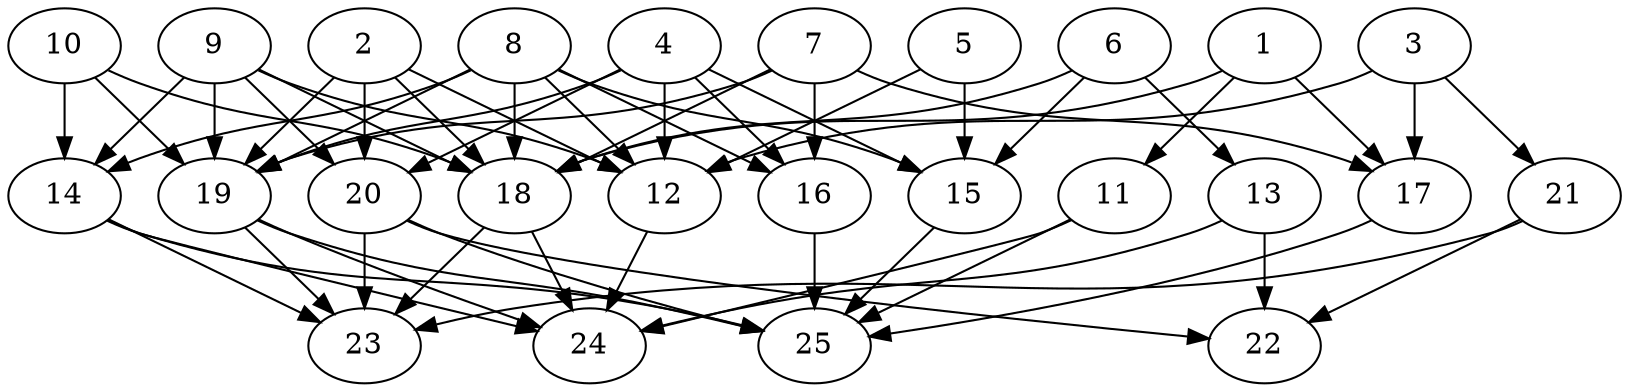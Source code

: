 // DAG automatically generated by daggen at Thu Oct  3 14:00:40 2019
// ./daggen --dot -n 25 --ccr 0.5 --fat 0.7 --regular 0.7 --density 0.7 --mindata 5242880 --maxdata 52428800 
digraph G {
  1 [size="56887296", alpha="0.19", expect_size="28443648"] 
  1 -> 11 [size ="28443648"]
  1 -> 17 [size ="28443648"]
  1 -> 18 [size ="28443648"]
  2 [size="97030144", alpha="0.01", expect_size="48515072"] 
  2 -> 12 [size ="48515072"]
  2 -> 18 [size ="48515072"]
  2 -> 19 [size ="48515072"]
  2 -> 20 [size ="48515072"]
  3 [size="24338432", alpha="0.18", expect_size="12169216"] 
  3 -> 12 [size ="12169216"]
  3 -> 17 [size ="12169216"]
  3 -> 21 [size ="12169216"]
  4 [size="56391680", alpha="0.05", expect_size="28195840"] 
  4 -> 12 [size ="28195840"]
  4 -> 15 [size ="28195840"]
  4 -> 16 [size ="28195840"]
  4 -> 19 [size ="28195840"]
  4 -> 20 [size ="28195840"]
  5 [size="75468800", alpha="0.10", expect_size="37734400"] 
  5 -> 12 [size ="37734400"]
  5 -> 15 [size ="37734400"]
  6 [size="85452800", alpha="0.17", expect_size="42726400"] 
  6 -> 13 [size ="42726400"]
  6 -> 15 [size ="42726400"]
  6 -> 18 [size ="42726400"]
  7 [size="54587392", alpha="0.10", expect_size="27293696"] 
  7 -> 16 [size ="27293696"]
  7 -> 17 [size ="27293696"]
  7 -> 18 [size ="27293696"]
  7 -> 19 [size ="27293696"]
  8 [size="34793472", alpha="0.07", expect_size="17396736"] 
  8 -> 12 [size ="17396736"]
  8 -> 14 [size ="17396736"]
  8 -> 15 [size ="17396736"]
  8 -> 16 [size ="17396736"]
  8 -> 18 [size ="17396736"]
  8 -> 19 [size ="17396736"]
  9 [size="61175808", alpha="0.15", expect_size="30587904"] 
  9 -> 12 [size ="30587904"]
  9 -> 14 [size ="30587904"]
  9 -> 18 [size ="30587904"]
  9 -> 19 [size ="30587904"]
  9 -> 20 [size ="30587904"]
  10 [size="46514176", alpha="0.13", expect_size="23257088"] 
  10 -> 14 [size ="23257088"]
  10 -> 18 [size ="23257088"]
  10 -> 19 [size ="23257088"]
  11 [size="22245376", alpha="0.06", expect_size="11122688"] 
  11 -> 24 [size ="11122688"]
  11 -> 25 [size ="11122688"]
  12 [size="15589376", alpha="0.11", expect_size="7794688"] 
  12 -> 24 [size ="7794688"]
  13 [size="20041728", alpha="0.10", expect_size="10020864"] 
  13 -> 22 [size ="10020864"]
  13 -> 24 [size ="10020864"]
  14 [size="104488960", alpha="0.04", expect_size="52244480"] 
  14 -> 23 [size ="52244480"]
  14 -> 24 [size ="52244480"]
  14 -> 25 [size ="52244480"]
  15 [size="31877120", alpha="0.16", expect_size="15938560"] 
  15 -> 25 [size ="15938560"]
  16 [size="77285376", alpha="0.18", expect_size="38642688"] 
  16 -> 25 [size ="38642688"]
  17 [size="62932992", alpha="0.15", expect_size="31466496"] 
  17 -> 25 [size ="31466496"]
  18 [size="17190912", alpha="0.09", expect_size="8595456"] 
  18 -> 23 [size ="8595456"]
  18 -> 24 [size ="8595456"]
  19 [size="48330752", alpha="0.09", expect_size="24165376"] 
  19 -> 23 [size ="24165376"]
  19 -> 24 [size ="24165376"]
  19 -> 25 [size ="24165376"]
  20 [size="22550528", alpha="0.03", expect_size="11275264"] 
  20 -> 22 [size ="11275264"]
  20 -> 23 [size ="11275264"]
  20 -> 25 [size ="11275264"]
  21 [size="84867072", alpha="0.07", expect_size="42433536"] 
  21 -> 22 [size ="42433536"]
  21 -> 23 [size ="42433536"]
  22 [size="20144128", alpha="0.09", expect_size="10072064"] 
  23 [size="74276864", alpha="0.14", expect_size="37138432"] 
  24 [size="27037696", alpha="0.09", expect_size="13518848"] 
  25 [size="46217216", alpha="0.18", expect_size="23108608"] 
}
